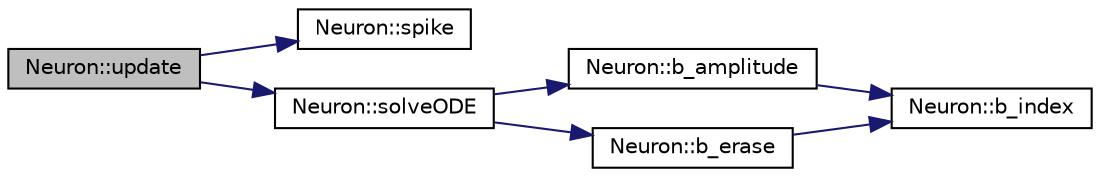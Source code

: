 digraph "Neuron::update"
{
  edge [fontname="Helvetica",fontsize="10",labelfontname="Helvetica",labelfontsize="10"];
  node [fontname="Helvetica",fontsize="10",shape=record];
  rankdir="LR";
  Node41 [label="Neuron::update",height=0.2,width=0.4,color="black", fillcolor="grey75", style="filled", fontcolor="black"];
  Node41 -> Node42 [color="midnightblue",fontsize="10",style="solid",fontname="Helvetica"];
  Node42 [label="Neuron::spike",height=0.2,width=0.4,color="black", fillcolor="white", style="filled",URL="$class_neuron.html#a955ecfd2984f75c18664bd370c34af1d",tooltip="updates Neuron&#39;s attributes when spike occurs "];
  Node41 -> Node43 [color="midnightblue",fontsize="10",style="solid",fontname="Helvetica"];
  Node43 [label="Neuron::solveODE",height=0.2,width=0.4,color="black", fillcolor="white", style="filled",URL="$class_neuron.html#a1267753c5340d1bafa8dd1447a0c426e",tooltip="resolves ODE differential equation "];
  Node43 -> Node44 [color="midnightblue",fontsize="10",style="solid",fontname="Helvetica"];
  Node44 [label="Neuron::b_amplitude",height=0.2,width=0.4,color="black", fillcolor="white", style="filled",URL="$class_neuron.html#afae46c1ce66f8919e973973050c3ab16",tooltip="returns the amplitude according to the time "];
  Node44 -> Node45 [color="midnightblue",fontsize="10",style="solid",fontname="Helvetica"];
  Node45 [label="Neuron::b_index",height=0.2,width=0.4,color="black", fillcolor="white", style="filled",URL="$class_neuron.html#a0e83bd21656eda8407ddb56d725a3d52",tooltip="returns index of buffer in which to write "];
  Node43 -> Node46 [color="midnightblue",fontsize="10",style="solid",fontname="Helvetica"];
  Node46 [label="Neuron::b_erase",height=0.2,width=0.4,color="black", fillcolor="white", style="filled",URL="$class_neuron.html#a4c280ce5d09267c90273de873ccd530a",tooltip="adds a Spike Transmission into buffer queue "];
  Node46 -> Node45 [color="midnightblue",fontsize="10",style="solid",fontname="Helvetica"];
}
